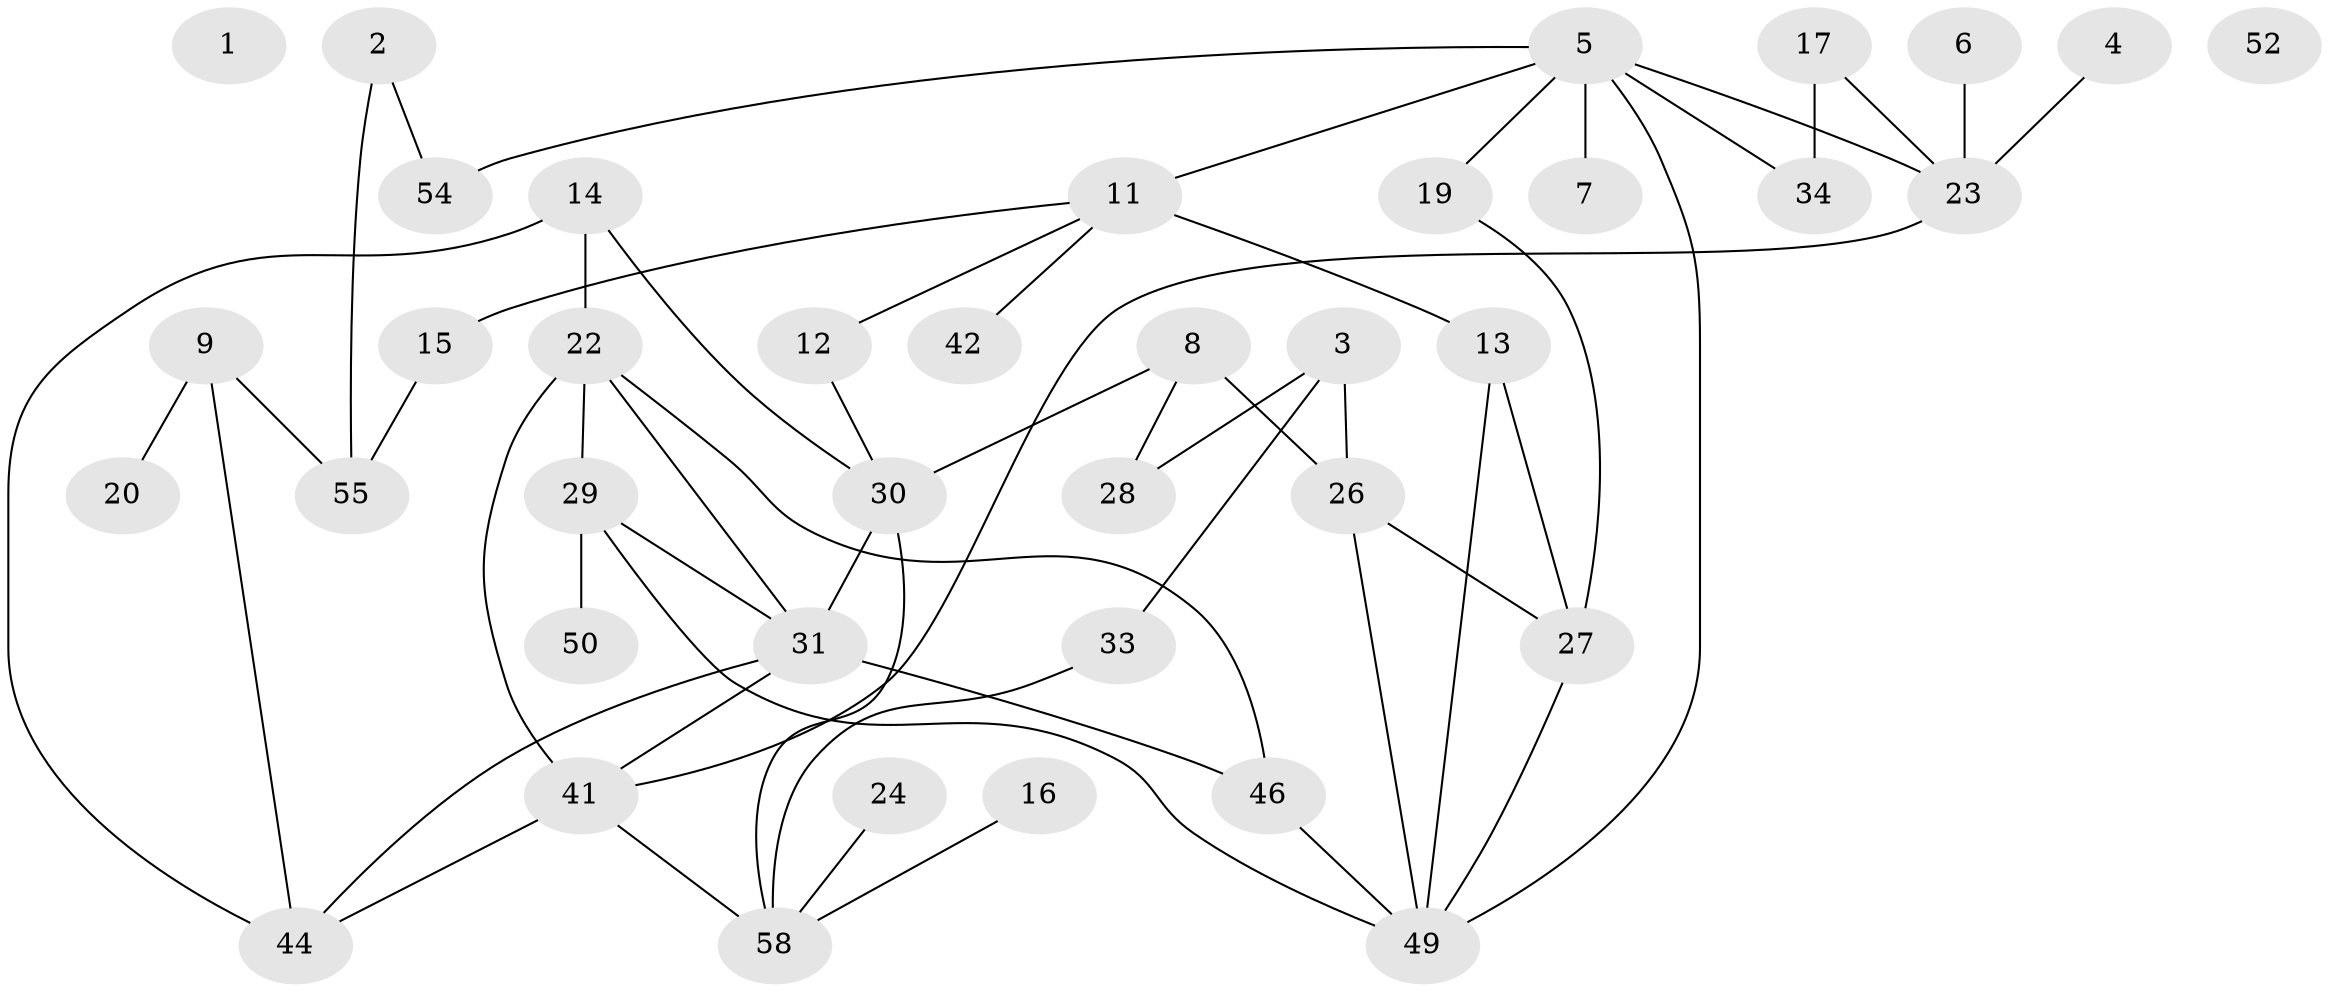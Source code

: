 // original degree distribution, {0: 0.03278688524590164, 2: 0.2786885245901639, 1: 0.18032786885245902, 4: 0.14754098360655737, 3: 0.2786885245901639, 7: 0.01639344262295082, 5: 0.04918032786885246, 6: 0.01639344262295082}
// Generated by graph-tools (version 1.1) at 2025/41/03/06/25 10:41:19]
// undirected, 39 vertices, 56 edges
graph export_dot {
graph [start="1"]
  node [color=gray90,style=filled];
  1;
  2 [super="+43"];
  3 [super="+10"];
  4;
  5 [super="+21"];
  6;
  7 [super="+51"];
  8 [super="+56"];
  9;
  11 [super="+35"];
  12 [super="+25"];
  13 [super="+18"];
  14 [super="+37"];
  15;
  16;
  17;
  19 [super="+32"];
  20;
  22 [super="+60"];
  23 [super="+38"];
  24;
  26 [super="+45"];
  27 [super="+36"];
  28;
  29 [super="+47"];
  30 [super="+48"];
  31 [super="+40"];
  33;
  34 [super="+39"];
  41 [super="+53"];
  42;
  44;
  46 [super="+59"];
  49;
  50;
  52;
  54;
  55 [super="+57"];
  58 [super="+61"];
  2 -- 55;
  2 -- 54;
  3 -- 33;
  3 -- 26;
  3 -- 28;
  4 -- 23;
  5 -- 49;
  5 -- 34;
  5 -- 54;
  5 -- 23;
  5 -- 11;
  5 -- 7;
  5 -- 19;
  6 -- 23;
  8 -- 28;
  8 -- 30;
  8 -- 26;
  9 -- 20;
  9 -- 44;
  9 -- 55;
  11 -- 15;
  11 -- 13 [weight=2];
  11 -- 42;
  11 -- 12;
  12 -- 30 [weight=2];
  13 -- 49;
  13 -- 27;
  14 -- 30;
  14 -- 44;
  14 -- 22;
  15 -- 55;
  16 -- 58;
  17 -- 23;
  17 -- 34;
  19 -- 27;
  22 -- 46;
  22 -- 41;
  22 -- 29;
  22 -- 31;
  23 -- 41;
  24 -- 58;
  26 -- 27;
  26 -- 49;
  27 -- 49;
  29 -- 49;
  29 -- 50;
  29 -- 31;
  30 -- 31;
  30 -- 58;
  31 -- 41;
  31 -- 44;
  31 -- 46;
  33 -- 58;
  41 -- 44;
  41 -- 58;
  46 -- 49;
}
